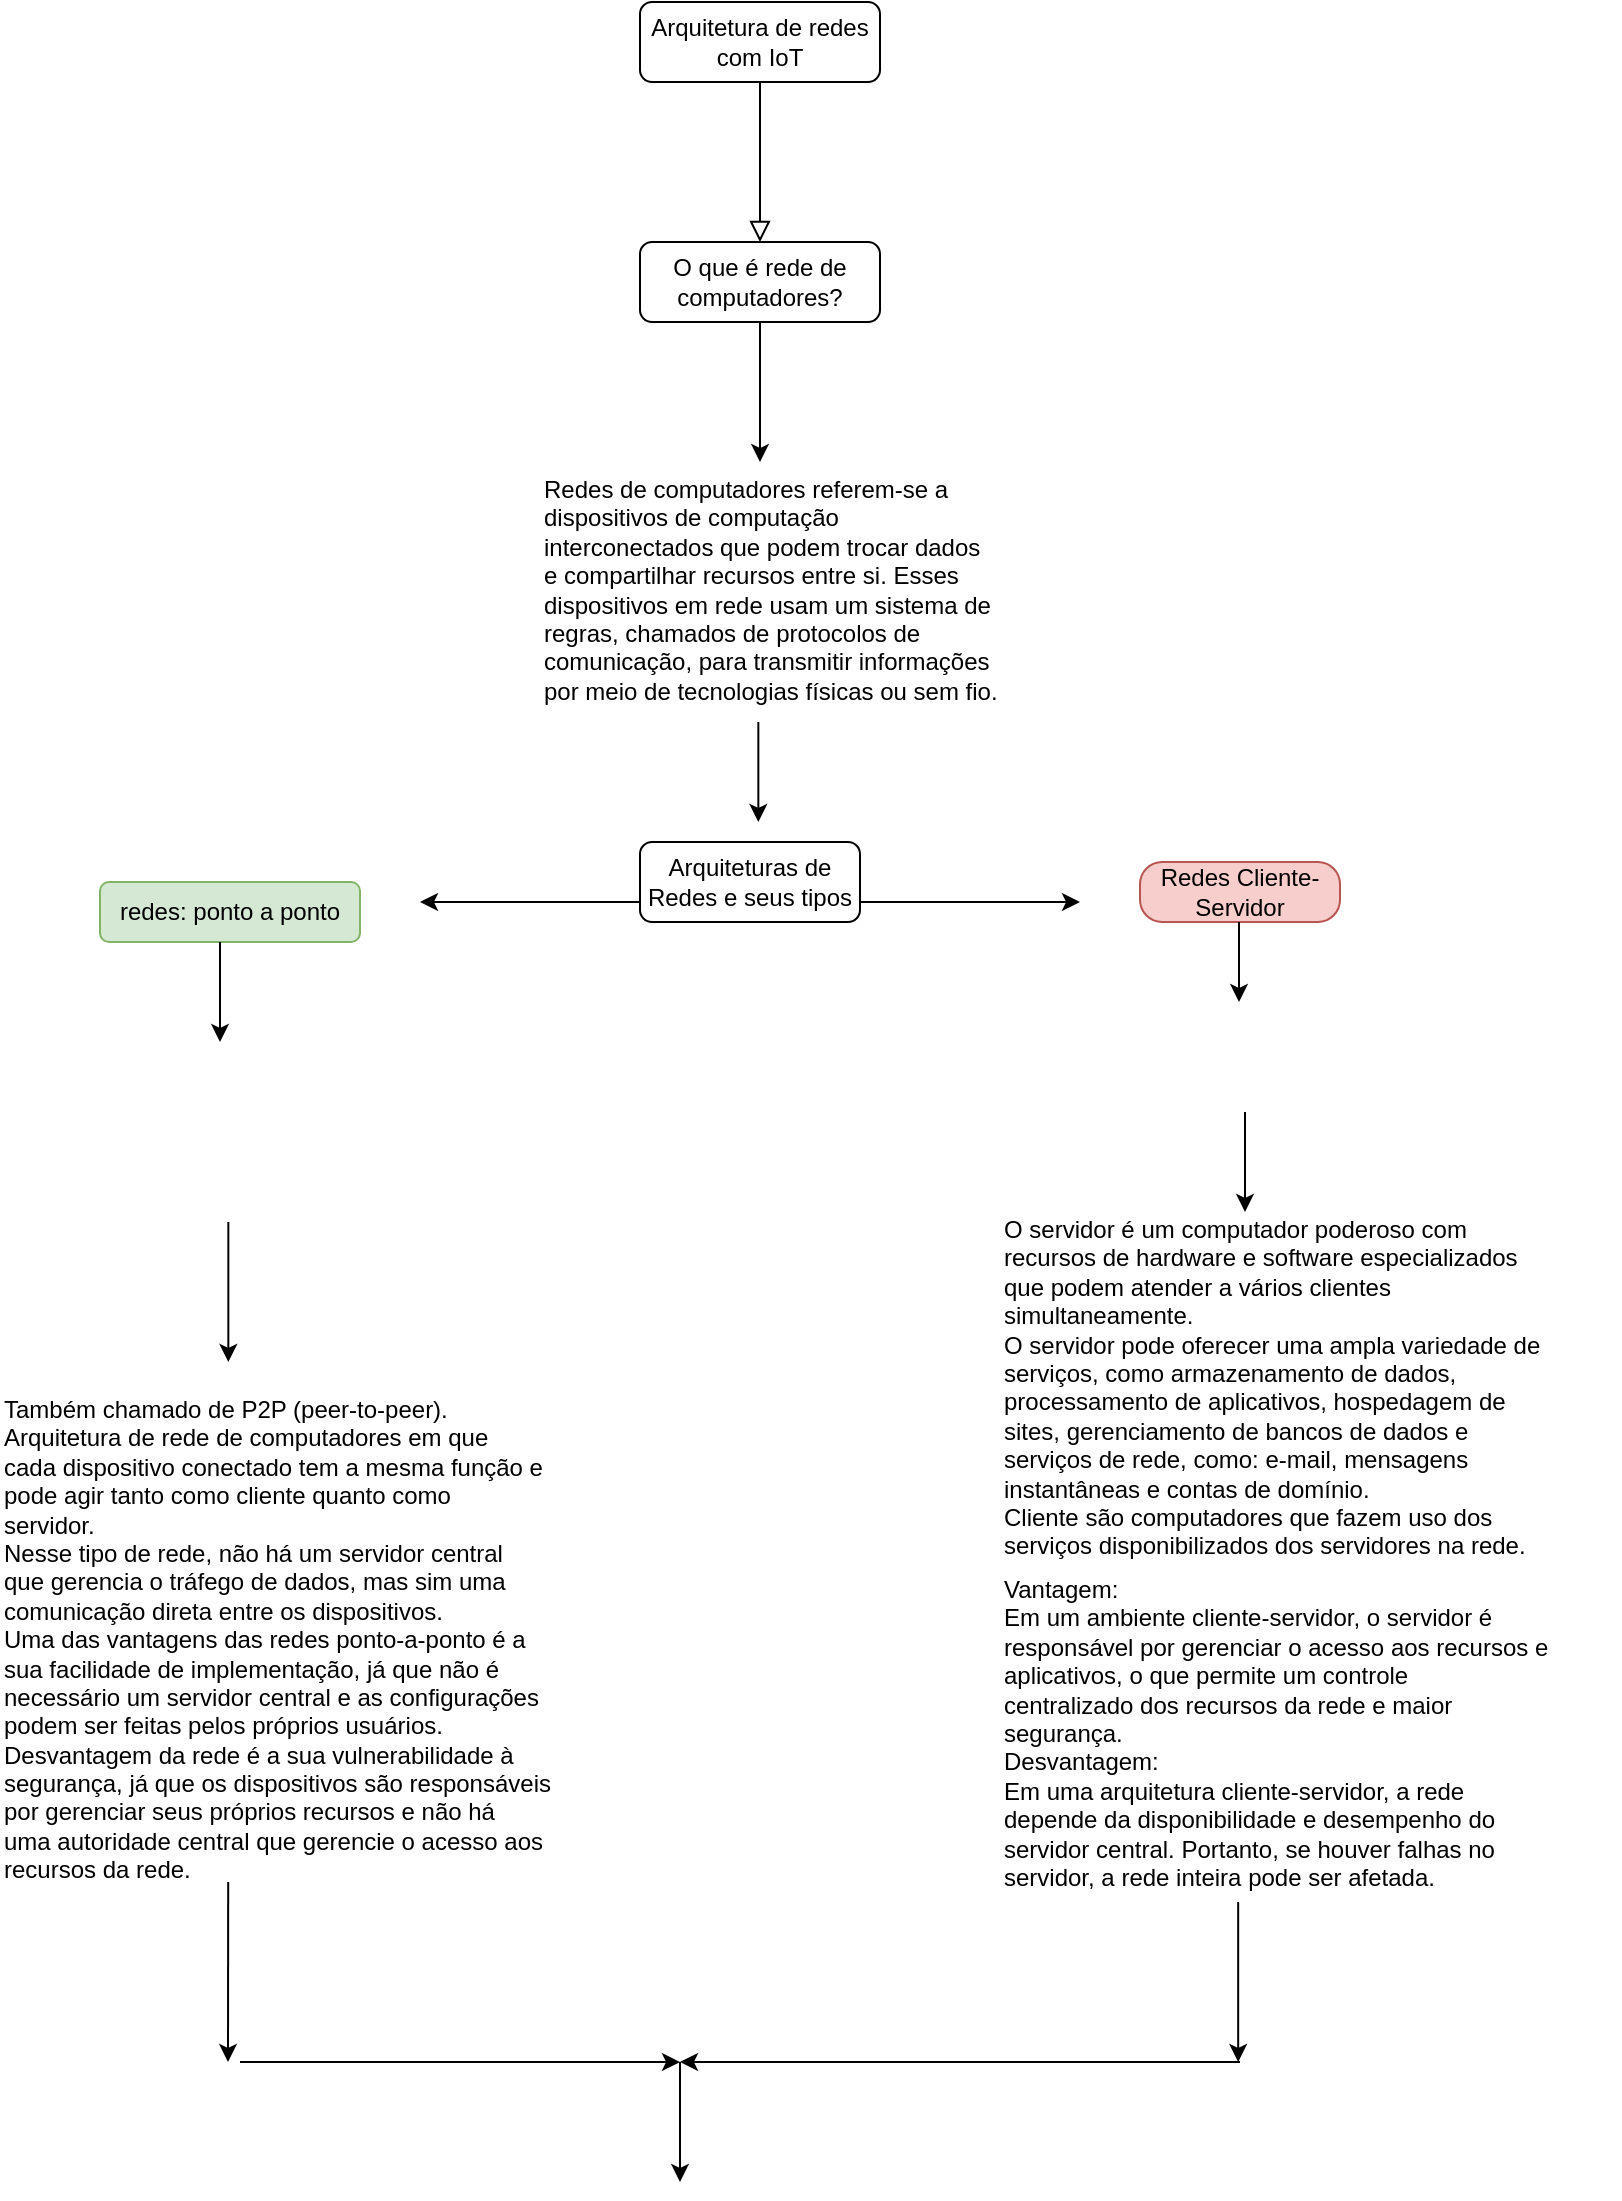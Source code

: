 <mxfile version="23.1.7" type="device">
  <diagram id="C5RBs43oDa-KdzZeNtuy" name="Page-1">
    <mxGraphModel dx="2333" dy="1256" grid="1" gridSize="10" guides="1" tooltips="1" connect="1" arrows="1" fold="1" page="1" pageScale="1" pageWidth="827" pageHeight="1169" math="0" shadow="0">
      <root>
        <mxCell id="WIyWlLk6GJQsqaUBKTNV-0" />
        <mxCell id="WIyWlLk6GJQsqaUBKTNV-1" parent="WIyWlLk6GJQsqaUBKTNV-0" />
        <mxCell id="WIyWlLk6GJQsqaUBKTNV-2" value="" style="rounded=0;html=1;jettySize=auto;orthogonalLoop=1;fontSize=11;endArrow=block;endFill=0;endSize=8;strokeWidth=1;shadow=0;labelBackgroundColor=none;edgeStyle=orthogonalEdgeStyle;" parent="WIyWlLk6GJQsqaUBKTNV-1" source="WIyWlLk6GJQsqaUBKTNV-3" edge="1">
          <mxGeometry relative="1" as="geometry">
            <mxPoint x="390" y="150" as="targetPoint" />
            <Array as="points">
              <mxPoint x="390" y="150" />
            </Array>
          </mxGeometry>
        </mxCell>
        <mxCell id="WIyWlLk6GJQsqaUBKTNV-3" value="Arquitetura de redes&lt;br&gt;com IoT" style="rounded=1;whiteSpace=wrap;html=1;fontSize=12;glass=0;strokeWidth=1;shadow=0;" parent="WIyWlLk6GJQsqaUBKTNV-1" vertex="1">
          <mxGeometry x="330" y="30" width="120" height="40" as="geometry" />
        </mxCell>
        <mxCell id="WIyWlLk6GJQsqaUBKTNV-7" value="O que é rede de&lt;br&gt;computadores?" style="rounded=1;whiteSpace=wrap;html=1;fontSize=12;glass=0;strokeWidth=1;shadow=0;" parent="WIyWlLk6GJQsqaUBKTNV-1" vertex="1">
          <mxGeometry x="330" y="150" width="120" height="40" as="geometry" />
        </mxCell>
        <mxCell id="x1nYN6eYdsL1VnI_SD_H-2" value="" style="endArrow=classic;html=1;rounded=0;exitX=0.5;exitY=1;exitDx=0;exitDy=0;" edge="1" parent="WIyWlLk6GJQsqaUBKTNV-1" source="WIyWlLk6GJQsqaUBKTNV-7">
          <mxGeometry width="50" height="50" relative="1" as="geometry">
            <mxPoint x="380" y="320" as="sourcePoint" />
            <mxPoint x="390" y="260" as="targetPoint" />
          </mxGeometry>
        </mxCell>
        <mxCell id="x1nYN6eYdsL1VnI_SD_H-3" value="&lt;span class=&quot;OYPEnA text-decoration-none text-strikethrough-none&quot; style=&quot;color: rgb(0, 0, 0); font-weight: 400; font-style: normal;&quot;&gt;Redes de computadores referem-se a dispositivos de computação interconectados que podem trocar dados e compartilhar recursos entre si. Esses dispositivos em rede usam um sistema de regras, chamados de protocolos de comunicação, para transmitir informações por meio de tecnologias físicas ou sem fio.&lt;/span&gt;" style="text;whiteSpace=wrap;html=1;" vertex="1" parent="WIyWlLk6GJQsqaUBKTNV-1">
          <mxGeometry x="280" y="260" width="230" height="80" as="geometry" />
        </mxCell>
        <mxCell id="x1nYN6eYdsL1VnI_SD_H-4" value="Arquiteturas de Redes e seus tipos" style="rounded=1;whiteSpace=wrap;html=1;" vertex="1" parent="WIyWlLk6GJQsqaUBKTNV-1">
          <mxGeometry x="330" y="450" width="110" height="40" as="geometry" />
        </mxCell>
        <mxCell id="x1nYN6eYdsL1VnI_SD_H-5" value="" style="endArrow=classic;html=1;rounded=0;" edge="1" parent="WIyWlLk6GJQsqaUBKTNV-1">
          <mxGeometry width="50" height="50" relative="1" as="geometry">
            <mxPoint x="389.17" y="390" as="sourcePoint" />
            <mxPoint x="389.17" y="440" as="targetPoint" />
          </mxGeometry>
        </mxCell>
        <mxCell id="x1nYN6eYdsL1VnI_SD_H-7" value="" style="endArrow=classic;html=1;rounded=0;exitX=0;exitY=0.75;exitDx=0;exitDy=0;exitPerimeter=0;" edge="1" parent="WIyWlLk6GJQsqaUBKTNV-1" source="x1nYN6eYdsL1VnI_SD_H-4">
          <mxGeometry width="50" height="50" relative="1" as="geometry">
            <mxPoint x="360" y="510" as="sourcePoint" />
            <mxPoint x="220" y="480" as="targetPoint" />
            <Array as="points">
              <mxPoint x="270" y="480" />
              <mxPoint x="220" y="480" />
            </Array>
          </mxGeometry>
        </mxCell>
        <mxCell id="x1nYN6eYdsL1VnI_SD_H-9" value="redes: ponto a ponto" style="rounded=1;whiteSpace=wrap;html=1;fillColor=#d5e8d4;strokeColor=#82b366;" vertex="1" parent="WIyWlLk6GJQsqaUBKTNV-1">
          <mxGeometry x="60" y="470" width="130" height="30" as="geometry" />
        </mxCell>
        <mxCell id="x1nYN6eYdsL1VnI_SD_H-11" value="" style="shape=image;verticalLabelPosition=bottom;labelBackgroundColor=default;verticalAlign=top;aspect=fixed;imageAspect=0;image=https://upload.wikimedia.org/wikipedia/commons/thumb/3/3f/P2P-network.svg/1200px-P2P-network.svg.png;" vertex="1" parent="WIyWlLk6GJQsqaUBKTNV-1">
          <mxGeometry x="69.5" y="540" width="111" height="114.73" as="geometry" />
        </mxCell>
        <mxCell id="x1nYN6eYdsL1VnI_SD_H-16" value="" style="endArrow=classic;html=1;rounded=0;" edge="1" parent="WIyWlLk6GJQsqaUBKTNV-1">
          <mxGeometry width="50" height="50" relative="1" as="geometry">
            <mxPoint x="120" y="500" as="sourcePoint" />
            <mxPoint x="120" y="550" as="targetPoint" />
          </mxGeometry>
        </mxCell>
        <mxCell id="x1nYN6eYdsL1VnI_SD_H-17" value="" style="endArrow=classic;html=1;rounded=0;" edge="1" parent="WIyWlLk6GJQsqaUBKTNV-1">
          <mxGeometry width="50" height="50" relative="1" as="geometry">
            <mxPoint x="124.17" y="640" as="sourcePoint" />
            <mxPoint x="124.17" y="710" as="targetPoint" />
          </mxGeometry>
        </mxCell>
        <mxCell id="x1nYN6eYdsL1VnI_SD_H-18" value="Também chamado de P2P (peer-to-peer).&#xa;Arquitetura de rede de computadores em que&#xa;cada dispositivo conectado tem a mesma função e&#xa;pode agir tanto como cliente quanto como&#xa;servidor.&#xa;Nesse tipo de rede, não há um servidor central&#xa;que gerencia o tráfego de dados, mas sim uma&#xa;comunicação direta entre os dispositivos.&#xa;Uma das vantagens das redes ponto-a-ponto é a&#xa;sua facilidade de implementação, já que não é&#xa;necessário um servidor central e as configurações&#xa;podem ser feitas pelos próprios usuários.&#xa;Desvantagem da rede é a sua vulnerabilidade à&#xa;segurança, já que os dispositivos são responsáveis&#xa;por gerenciar seus próprios recursos e não há&#xa;uma autoridade central que gerencie o acesso aos&#xa;recursos da rede." style="text;whiteSpace=wrap;html=1;" vertex="1" parent="WIyWlLk6GJQsqaUBKTNV-1">
          <mxGeometry x="10" y="720" width="330" height="10" as="geometry" />
        </mxCell>
        <mxCell id="x1nYN6eYdsL1VnI_SD_H-20" value="Redes Cliente-Servidor" style="rounded=1;whiteSpace=wrap;html=1;arcSize=37;fillColor=#f8cecc;strokeColor=#b85450;" vertex="1" parent="WIyWlLk6GJQsqaUBKTNV-1">
          <mxGeometry x="580" y="460" width="100" height="30" as="geometry" />
        </mxCell>
        <mxCell id="x1nYN6eYdsL1VnI_SD_H-21" value="" style="endArrow=classic;html=1;rounded=0;" edge="1" parent="WIyWlLk6GJQsqaUBKTNV-1">
          <mxGeometry width="50" height="50" relative="1" as="geometry">
            <mxPoint x="629.5" y="490" as="sourcePoint" />
            <mxPoint x="629.5" y="530" as="targetPoint" />
          </mxGeometry>
        </mxCell>
        <mxCell id="x1nYN6eYdsL1VnI_SD_H-22" value="" style="shape=image;verticalLabelPosition=bottom;labelBackgroundColor=default;verticalAlign=top;aspect=fixed;imageAspect=0;image=https://4.bp.blogspot.com/_xVuusqQvFWI/S83DmWhrrzI/AAAAAAAAAC4/NPWIkf0MYBo/s1600/ClienteServidor.png;" vertex="1" parent="WIyWlLk6GJQsqaUBKTNV-1">
          <mxGeometry x="600" y="540" width="66" height="41.88" as="geometry" />
        </mxCell>
        <mxCell id="x1nYN6eYdsL1VnI_SD_H-23" value="" style="endArrow=classic;html=1;rounded=0;" edge="1" parent="WIyWlLk6GJQsqaUBKTNV-1">
          <mxGeometry width="50" height="50" relative="1" as="geometry">
            <mxPoint x="632.5" y="585" as="sourcePoint" />
            <mxPoint x="632.5" y="635" as="targetPoint" />
          </mxGeometry>
        </mxCell>
        <mxCell id="x1nYN6eYdsL1VnI_SD_H-24" value="O servidor é um computador poderoso com&#xa;recursos de hardware e software especializados&#xa;que podem atender a vários clientes&#xa;simultaneamente.&#xa;O servidor pode oferecer uma ampla variedade de&#xa;serviços, como armazenamento de dados,&#xa;processamento de aplicativos, hospedagem de&#xa;sites, gerenciamento de bancos de dados e&#xa;serviços de rede, como: e-mail, mensagens&#xa;instantâneas e contas de domínio.&#xa;Cliente são computadores que fazem uso dos&#xa;serviços disponibilizados dos servidores na rede." style="text;whiteSpace=wrap;html=1;" vertex="1" parent="WIyWlLk6GJQsqaUBKTNV-1">
          <mxGeometry x="510" y="630" width="280" height="170" as="geometry" />
        </mxCell>
        <mxCell id="x1nYN6eYdsL1VnI_SD_H-25" value="Vantagem:&#xa;Em um ambiente cliente-servidor, o servidor é&#xa;responsável por gerenciar o acesso aos recursos e&#xa;aplicativos, o que permite um controle&#xa;centralizado dos recursos da rede e maior&#xa;segurança.&#xa;Desvantagem:&#xa;Em uma arquitetura cliente-servidor, a rede&#xa;depende da disponibilidade e desempenho do&#xa;servidor central. Portanto, se houver falhas no&#xa;servidor, a rede inteira pode ser afetada." style="text;whiteSpace=wrap;html=1;" vertex="1" parent="WIyWlLk6GJQsqaUBKTNV-1">
          <mxGeometry x="510" y="810" width="310" height="180" as="geometry" />
        </mxCell>
        <mxCell id="x1nYN6eYdsL1VnI_SD_H-26" value="" style="endArrow=classic;html=1;rounded=0;" edge="1" parent="WIyWlLk6GJQsqaUBKTNV-1">
          <mxGeometry width="50" height="50" relative="1" as="geometry">
            <mxPoint x="440" y="480" as="sourcePoint" />
            <mxPoint x="550" y="480" as="targetPoint" />
          </mxGeometry>
        </mxCell>
        <mxCell id="x1nYN6eYdsL1VnI_SD_H-28" value="" style="endArrow=classic;html=1;rounded=0;" edge="1" parent="WIyWlLk6GJQsqaUBKTNV-1">
          <mxGeometry width="50" height="50" relative="1" as="geometry">
            <mxPoint x="124.09" y="970" as="sourcePoint" />
            <mxPoint x="124" y="1060" as="targetPoint" />
          </mxGeometry>
        </mxCell>
        <mxCell id="x1nYN6eYdsL1VnI_SD_H-29" value="" style="endArrow=classic;html=1;rounded=0;" edge="1" parent="WIyWlLk6GJQsqaUBKTNV-1">
          <mxGeometry width="50" height="50" relative="1" as="geometry">
            <mxPoint x="629.09" y="980" as="sourcePoint" />
            <mxPoint x="629.09" y="1060" as="targetPoint" />
            <Array as="points">
              <mxPoint x="629.09" y="1040" />
            </Array>
          </mxGeometry>
        </mxCell>
        <mxCell id="x1nYN6eYdsL1VnI_SD_H-30" value="" style="endArrow=classic;html=1;rounded=0;" edge="1" parent="WIyWlLk6GJQsqaUBKTNV-1">
          <mxGeometry width="50" height="50" relative="1" as="geometry">
            <mxPoint x="130" y="1060" as="sourcePoint" />
            <mxPoint x="350" y="1060" as="targetPoint" />
            <Array as="points">
              <mxPoint x="140" y="1060" />
            </Array>
          </mxGeometry>
        </mxCell>
        <mxCell id="x1nYN6eYdsL1VnI_SD_H-31" value="" style="endArrow=classic;html=1;rounded=0;" edge="1" parent="WIyWlLk6GJQsqaUBKTNV-1">
          <mxGeometry width="50" height="50" relative="1" as="geometry">
            <mxPoint x="630" y="1060" as="sourcePoint" />
            <mxPoint x="350" y="1060" as="targetPoint" />
          </mxGeometry>
        </mxCell>
        <mxCell id="x1nYN6eYdsL1VnI_SD_H-32" value="" style="endArrow=classic;html=1;rounded=0;" edge="1" parent="WIyWlLk6GJQsqaUBKTNV-1">
          <mxGeometry width="50" height="50" relative="1" as="geometry">
            <mxPoint x="350" y="1060" as="sourcePoint" />
            <mxPoint x="350" y="1120" as="targetPoint" />
            <Array as="points">
              <mxPoint x="350" y="1090" />
            </Array>
          </mxGeometry>
        </mxCell>
      </root>
    </mxGraphModel>
  </diagram>
</mxfile>
